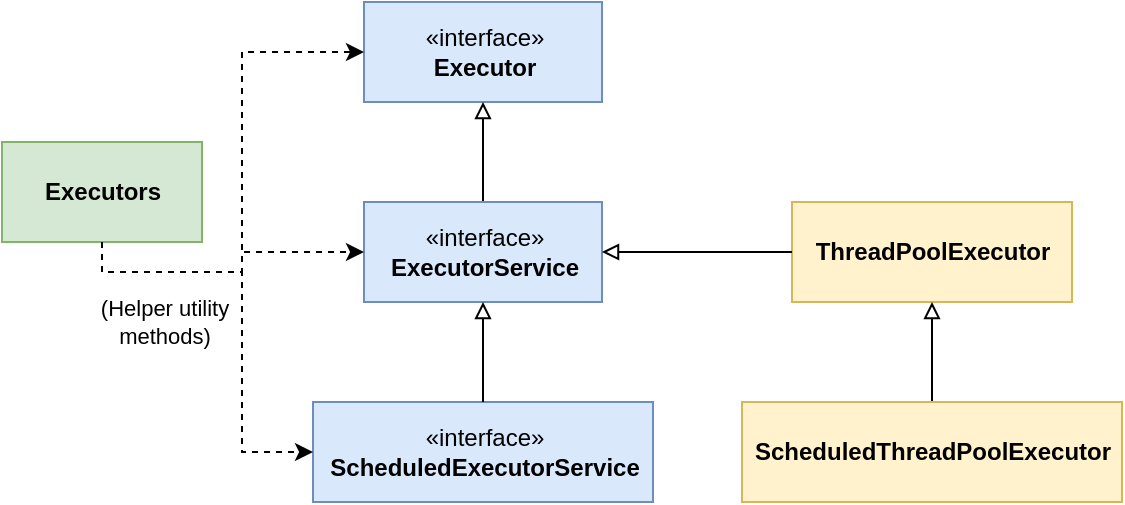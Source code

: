 <mxfile version="24.6.4" type="device" pages="2">
  <diagram name="Executors" id="KQCUsc4R_LKJcr5QYnET">
    <mxGraphModel dx="767" dy="455" grid="1" gridSize="10" guides="1" tooltips="1" connect="1" arrows="1" fold="1" page="1" pageScale="1" pageWidth="827" pageHeight="1169" math="0" shadow="0">
      <root>
        <mxCell id="0" />
        <mxCell id="1" parent="0" />
        <mxCell id="d5Ol6q-hbVBCS6RABFEb-1" value="«interface»&lt;br&gt;&lt;b&gt;Executor&lt;/b&gt;" style="html=1;fillColor=#dae8fc;strokeColor=#6c8ebf;" parent="1" vertex="1">
          <mxGeometry x="301" y="120" width="119" height="50" as="geometry" />
        </mxCell>
        <mxCell id="d5Ol6q-hbVBCS6RABFEb-10" value="" style="edgeStyle=orthogonalEdgeStyle;rounded=0;orthogonalLoop=1;jettySize=auto;html=1;endArrow=block;endFill=0;" parent="1" source="d5Ol6q-hbVBCS6RABFEb-2" target="d5Ol6q-hbVBCS6RABFEb-1" edge="1">
          <mxGeometry relative="1" as="geometry" />
        </mxCell>
        <mxCell id="d5Ol6q-hbVBCS6RABFEb-2" value="«interface»&lt;br&gt;&lt;b&gt;ExecutorService&lt;/b&gt;" style="html=1;fillColor=#dae8fc;strokeColor=#6c8ebf;" parent="1" vertex="1">
          <mxGeometry x="301" y="220" width="119" height="50" as="geometry" />
        </mxCell>
        <mxCell id="d5Ol6q-hbVBCS6RABFEb-3" value="«interface»&lt;br&gt;&lt;b&gt;ScheduledExecutorService&lt;/b&gt;" style="html=1;fillColor=#dae8fc;strokeColor=#6c8ebf;" parent="1" vertex="1">
          <mxGeometry x="275.5" y="320" width="170" height="50" as="geometry" />
        </mxCell>
        <mxCell id="d5Ol6q-hbVBCS6RABFEb-9" value="&lt;b&gt;ThreadPoolExecutor&lt;/b&gt;" style="html=1;fillColor=#fff2cc;strokeColor=#d6b656;" parent="1" vertex="1">
          <mxGeometry x="515" y="220" width="140" height="50" as="geometry" />
        </mxCell>
        <mxCell id="d5Ol6q-hbVBCS6RABFEb-11" value="" style="edgeStyle=orthogonalEdgeStyle;rounded=0;orthogonalLoop=1;jettySize=auto;html=1;endArrow=block;endFill=0;entryX=0.5;entryY=1;entryDx=0;entryDy=0;exitX=0.5;exitY=0;exitDx=0;exitDy=0;" parent="1" source="d5Ol6q-hbVBCS6RABFEb-3" target="d5Ol6q-hbVBCS6RABFEb-2" edge="1">
          <mxGeometry relative="1" as="geometry">
            <mxPoint x="375" y="230" as="sourcePoint" />
            <mxPoint x="375" y="180" as="targetPoint" />
          </mxGeometry>
        </mxCell>
        <mxCell id="d5Ol6q-hbVBCS6RABFEb-12" value="" style="edgeStyle=orthogonalEdgeStyle;rounded=0;orthogonalLoop=1;jettySize=auto;html=1;endArrow=block;endFill=0;entryX=1;entryY=0.5;entryDx=0;entryDy=0;exitX=0;exitY=0.5;exitDx=0;exitDy=0;" parent="1" source="d5Ol6q-hbVBCS6RABFEb-9" target="d5Ol6q-hbVBCS6RABFEb-2" edge="1">
          <mxGeometry relative="1" as="geometry">
            <mxPoint x="370.5" y="320" as="sourcePoint" />
            <mxPoint x="370.5" y="280" as="targetPoint" />
          </mxGeometry>
        </mxCell>
        <mxCell id="d5Ol6q-hbVBCS6RABFEb-14" value="" style="edgeStyle=orthogonalEdgeStyle;rounded=0;orthogonalLoop=1;jettySize=auto;html=1;endArrow=block;endFill=0;" parent="1" source="d5Ol6q-hbVBCS6RABFEb-13" target="d5Ol6q-hbVBCS6RABFEb-9" edge="1">
          <mxGeometry relative="1" as="geometry" />
        </mxCell>
        <mxCell id="d5Ol6q-hbVBCS6RABFEb-13" value="&lt;b&gt;ScheduledThreadPoolExecutor&lt;/b&gt;" style="html=1;fillColor=#fff2cc;strokeColor=#d6b656;" parent="1" vertex="1">
          <mxGeometry x="490" y="320" width="190" height="50" as="geometry" />
        </mxCell>
        <mxCell id="d5Ol6q-hbVBCS6RABFEb-15" value="&lt;b&gt;Executors&lt;/b&gt;" style="html=1;fillColor=#d5e8d4;strokeColor=#82b366;" parent="1" vertex="1">
          <mxGeometry x="120" y="190" width="100" height="50" as="geometry" />
        </mxCell>
        <mxCell id="d5Ol6q-hbVBCS6RABFEb-16" value="" style="edgeStyle=orthogonalEdgeStyle;rounded=0;orthogonalLoop=1;jettySize=auto;html=1;endArrow=classic;endFill=1;exitX=0.5;exitY=1;exitDx=0;exitDy=0;entryX=0;entryY=0.5;entryDx=0;entryDy=0;dashed=1;" parent="1" source="d5Ol6q-hbVBCS6RABFEb-15" target="d5Ol6q-hbVBCS6RABFEb-1" edge="1">
          <mxGeometry relative="1" as="geometry">
            <mxPoint x="370.5" y="230" as="sourcePoint" />
            <mxPoint x="370.5" y="180" as="targetPoint" />
            <Array as="points">
              <mxPoint x="170" y="255" />
              <mxPoint x="240" y="255" />
              <mxPoint x="240" y="145" />
            </Array>
          </mxGeometry>
        </mxCell>
        <mxCell id="d5Ol6q-hbVBCS6RABFEb-17" value="" style="edgeStyle=orthogonalEdgeStyle;rounded=0;orthogonalLoop=1;jettySize=auto;html=1;endArrow=classic;endFill=1;exitX=0.5;exitY=1;exitDx=0;exitDy=0;entryX=0;entryY=0.5;entryDx=0;entryDy=0;dashed=1;" parent="1" source="d5Ol6q-hbVBCS6RABFEb-15" target="d5Ol6q-hbVBCS6RABFEb-2" edge="1">
          <mxGeometry relative="1" as="geometry">
            <mxPoint x="190" y="265" as="sourcePoint" />
            <mxPoint x="311" y="155" as="targetPoint" />
            <Array as="points">
              <mxPoint x="170" y="255" />
              <mxPoint x="240" y="255" />
              <mxPoint x="240" y="245" />
            </Array>
          </mxGeometry>
        </mxCell>
        <mxCell id="d5Ol6q-hbVBCS6RABFEb-18" value="" style="edgeStyle=orthogonalEdgeStyle;rounded=0;orthogonalLoop=1;jettySize=auto;html=1;endArrow=classic;endFill=1;exitX=0.5;exitY=1;exitDx=0;exitDy=0;entryX=0;entryY=0.5;entryDx=0;entryDy=0;dashed=1;" parent="1" source="d5Ol6q-hbVBCS6RABFEb-15" target="d5Ol6q-hbVBCS6RABFEb-3" edge="1">
          <mxGeometry relative="1" as="geometry">
            <mxPoint x="190" y="265" as="sourcePoint" />
            <mxPoint x="311" y="255" as="targetPoint" />
            <Array as="points">
              <mxPoint x="170" y="255" />
              <mxPoint x="240" y="255" />
              <mxPoint x="240" y="345" />
            </Array>
          </mxGeometry>
        </mxCell>
        <mxCell id="d5Ol6q-hbVBCS6RABFEb-19" value="(Helper utility &lt;br&gt;methods)" style="edgeLabel;html=1;align=center;verticalAlign=middle;resizable=0;points=[];" parent="d5Ol6q-hbVBCS6RABFEb-18" vertex="1" connectable="0">
          <mxGeometry x="-0.503" y="3" relative="1" as="geometry">
            <mxPoint x="-7" y="28" as="offset" />
          </mxGeometry>
        </mxCell>
      </root>
    </mxGraphModel>
  </diagram>
  <diagram id="jU7h0Q2XPX51dxHvWbZw" name="CyclicBarrier">
    <mxGraphModel dx="863" dy="512" grid="1" gridSize="10" guides="1" tooltips="1" connect="1" arrows="1" fold="1" page="1" pageScale="1" pageWidth="827" pageHeight="1169" math="0" shadow="0">
      <root>
        <mxCell id="0" />
        <mxCell id="1" parent="0" />
        <mxCell id="qy7NmzCKbRNUCVb84pvS-1" value="thread-0" style="html=1;fillColor=#dae8fc;strokeColor=#6c8ebf;" vertex="1" parent="1">
          <mxGeometry x="197.25" y="80" width="60" height="50" as="geometry" />
        </mxCell>
        <mxCell id="qy7NmzCKbRNUCVb84pvS-2" value="thread-1" style="html=1;fillColor=#dae8fc;strokeColor=#6c8ebf;" vertex="1" parent="1">
          <mxGeometry x="287.25" y="80" width="60" height="50" as="geometry" />
        </mxCell>
        <mxCell id="qy7NmzCKbRNUCVb84pvS-3" value="thread-2" style="html=1;fillColor=#dae8fc;strokeColor=#6c8ebf;" vertex="1" parent="1">
          <mxGeometry x="377.25" y="80" width="60" height="50" as="geometry" />
        </mxCell>
        <mxCell id="qy7NmzCKbRNUCVb84pvS-4" value="" style="edgeStyle=orthogonalEdgeStyle;rounded=0;orthogonalLoop=1;jettySize=auto;html=1;endArrow=classic;endFill=1;exitX=0.5;exitY=1;exitDx=0;exitDy=0;entryX=0.146;entryY=-0.084;entryDx=0;entryDy=0;entryPerimeter=0;" edge="1" parent="1" source="qy7NmzCKbRNUCVb84pvS-1" target="qy7NmzCKbRNUCVb84pvS-10">
          <mxGeometry relative="1" as="geometry">
            <mxPoint x="572.25" y="-40" as="sourcePoint" />
            <mxPoint x="227.75" y="259.28" as="targetPoint" />
          </mxGeometry>
        </mxCell>
        <mxCell id="qy7NmzCKbRNUCVb84pvS-5" value="" style="edgeStyle=orthogonalEdgeStyle;rounded=0;orthogonalLoop=1;jettySize=auto;html=1;endArrow=classic;endFill=1;exitX=0.5;exitY=1;exitDx=0;exitDy=0;entryX=0.5;entryY=0;entryDx=0;entryDy=0;" edge="1" parent="1" source="qy7NmzCKbRNUCVb84pvS-2" target="qy7NmzCKbRNUCVb84pvS-10">
          <mxGeometry relative="1" as="geometry">
            <mxPoint x="237.25" y="140" as="sourcePoint" />
            <mxPoint x="317" y="258.18" as="targetPoint" />
          </mxGeometry>
        </mxCell>
        <mxCell id="qy7NmzCKbRNUCVb84pvS-6" value="" style="edgeStyle=orthogonalEdgeStyle;rounded=0;orthogonalLoop=1;jettySize=auto;html=1;endArrow=classic;endFill=1;exitX=0.5;exitY=1;exitDx=0;exitDy=0;entryX=0.855;entryY=0.008;entryDx=0;entryDy=0;entryPerimeter=0;" edge="1" parent="1" source="qy7NmzCKbRNUCVb84pvS-3" target="qy7NmzCKbRNUCVb84pvS-10">
          <mxGeometry relative="1" as="geometry">
            <mxPoint x="247.25" y="150" as="sourcePoint" />
            <mxPoint x="407.5" y="258.72" as="targetPoint" />
          </mxGeometry>
        </mxCell>
        <mxCell id="qy7NmzCKbRNUCVb84pvS-7" value="&lt;span style=&quot;color: rgb(0, 0, 0); font-family: Helvetica; font-size: 12px; font-style: normal; font-variant-ligatures: normal; font-variant-caps: normal; font-weight: 400; letter-spacing: normal; orphans: 2; text-align: center; text-indent: 0px; text-transform: none; widows: 2; word-spacing: 0px; -webkit-text-stroke-width: 0px; background-color: rgb(251, 251, 251); text-decoration-thickness: initial; text-decoration-style: initial; text-decoration-color: initial; float: none; display: inline !important;&quot;&gt;1s&lt;/span&gt;" style="text;whiteSpace=wrap;html=1;" vertex="1" parent="1">
          <mxGeometry x="327.25" y="130" width="20" height="40" as="geometry" />
        </mxCell>
        <mxCell id="qy7NmzCKbRNUCVb84pvS-8" value="&lt;span style=&quot;color: rgb(0, 0, 0); font-family: Helvetica; font-size: 12px; font-style: normal; font-variant-ligatures: normal; font-variant-caps: normal; font-weight: 400; letter-spacing: normal; orphans: 2; text-align: center; text-indent: 0px; text-transform: none; widows: 2; word-spacing: 0px; -webkit-text-stroke-width: 0px; background-color: rgb(251, 251, 251); text-decoration-thickness: initial; text-decoration-style: initial; text-decoration-color: initial; float: none; display: inline !important;&quot;&gt;2s&lt;/span&gt;" style="text;whiteSpace=wrap;html=1;" vertex="1" parent="1">
          <mxGeometry x="412.25" y="130" width="35" height="40" as="geometry" />
        </mxCell>
        <mxCell id="qy7NmzCKbRNUCVb84pvS-9" value="&lt;span style=&quot;color: rgb(0, 0, 0); font-family: Helvetica; font-size: 12px; font-style: normal; font-variant-ligatures: normal; font-variant-caps: normal; font-weight: 400; letter-spacing: normal; orphans: 2; text-align: center; text-indent: 0px; text-transform: none; widows: 2; word-spacing: 0px; -webkit-text-stroke-width: 0px; background-color: rgb(251, 251, 251); text-decoration-thickness: initial; text-decoration-style: initial; text-decoration-color: initial; float: none; display: inline !important;&quot;&gt;0s&lt;/span&gt;" style="text;whiteSpace=wrap;html=1;" vertex="1" parent="1">
          <mxGeometry x="237.25" y="130" width="80" height="40" as="geometry" />
        </mxCell>
        <mxCell id="qy7NmzCKbRNUCVb84pvS-10" value="CyclicBarrier" style="html=1;fillColor=#ffe6cc;strokeColor=#d79b00;" vertex="1" parent="1">
          <mxGeometry x="190" y="200" width="254.5" height="30" as="geometry" />
        </mxCell>
        <mxCell id="qy7NmzCKbRNUCVb84pvS-11" value="&lt;span style=&quot;color: rgb(0, 0, 0); font-family: Helvetica; font-size: 11px; font-style: normal; font-variant-ligatures: normal; font-variant-caps: normal; font-weight: 400; letter-spacing: normal; orphans: 2; text-align: center; text-indent: 0px; text-transform: none; widows: 2; word-spacing: 0px; -webkit-text-stroke-width: 0px; background-color: rgb(251, 251, 251); text-decoration-thickness: initial; text-decoration-style: initial; text-decoration-color: initial; float: none; display: inline !important;&quot;&gt;(execute barrierAction)&lt;/span&gt;" style="text;whiteSpace=wrap;html=1;fontSize=11;" vertex="1" parent="1">
          <mxGeometry x="412.25" y="230" width="145" height="40" as="geometry" />
        </mxCell>
        <mxCell id="qy7NmzCKbRNUCVb84pvS-12" value="" style="edgeStyle=orthogonalEdgeStyle;rounded=0;orthogonalLoop=1;jettySize=auto;html=1;endArrow=classic;endFill=1;" edge="1" parent="1">
          <mxGeometry relative="1" as="geometry">
            <mxPoint x="407.25" y="231" as="sourcePoint" />
            <mxPoint x="407.25" y="270" as="targetPoint" />
          </mxGeometry>
        </mxCell>
        <mxCell id="qy7NmzCKbRNUCVb84pvS-13" value="" style="edgeStyle=orthogonalEdgeStyle;rounded=0;orthogonalLoop=1;jettySize=auto;html=1;endArrow=classic;endFill=1;" edge="1" parent="1">
          <mxGeometry relative="1" as="geometry">
            <mxPoint x="217.25" y="270" as="sourcePoint" />
            <mxPoint x="217.25" y="330" as="targetPoint" />
          </mxGeometry>
        </mxCell>
        <mxCell id="qy7NmzCKbRNUCVb84pvS-14" value="barrierAction done" style="html=1;fillColor=#f5f5f5;fontColor=#333333;strokeColor=#666666;fontSize=10;" vertex="1" parent="1">
          <mxGeometry x="192.75" y="270" width="254.5" height="10" as="geometry" />
        </mxCell>
        <mxCell id="qy7NmzCKbRNUCVb84pvS-15" value="" style="edgeStyle=orthogonalEdgeStyle;rounded=0;orthogonalLoop=1;jettySize=auto;html=1;endArrow=classic;endFill=1;exitX=0.5;exitY=1;exitDx=0;exitDy=0;" edge="1" parent="1" source="qy7NmzCKbRNUCVb84pvS-14">
          <mxGeometry relative="1" as="geometry">
            <mxPoint x="227.25" y="280" as="sourcePoint" />
            <mxPoint x="320.25" y="330" as="targetPoint" />
          </mxGeometry>
        </mxCell>
        <mxCell id="qy7NmzCKbRNUCVb84pvS-16" value="" style="edgeStyle=orthogonalEdgeStyle;rounded=0;orthogonalLoop=1;jettySize=auto;html=1;endArrow=classic;endFill=1;exitX=0.849;exitY=1.117;exitDx=0;exitDy=0;exitPerimeter=0;" edge="1" parent="1" source="qy7NmzCKbRNUCVb84pvS-14">
          <mxGeometry relative="1" as="geometry">
            <mxPoint x="237.25" y="290" as="sourcePoint" />
            <mxPoint x="409.25" y="330" as="targetPoint" />
          </mxGeometry>
        </mxCell>
        <mxCell id="qy7NmzCKbRNUCVb84pvS-17" value="&lt;span style=&quot;color: rgb(0, 0, 0); font-family: Helvetica; font-size: 11px; font-style: normal; font-variant-ligatures: normal; font-variant-caps: normal; font-weight: 400; letter-spacing: normal; orphans: 2; text-align: center; text-indent: 0px; text-transform: none; widows: 2; word-spacing: 0px; -webkit-text-stroke-width: 0px; background-color: rgb(251, 251, 251); text-decoration-thickness: initial; text-decoration-style: initial; text-decoration-color: initial; float: none; display: inline !important;&quot;&gt;(continue executing remaining logic of each thread)&lt;/span&gt;" style="text;whiteSpace=wrap;html=1;fontSize=11;" vertex="1" parent="1">
          <mxGeometry x="422.75" y="290" width="105" height="40" as="geometry" />
        </mxCell>
      </root>
    </mxGraphModel>
  </diagram>
</mxfile>

